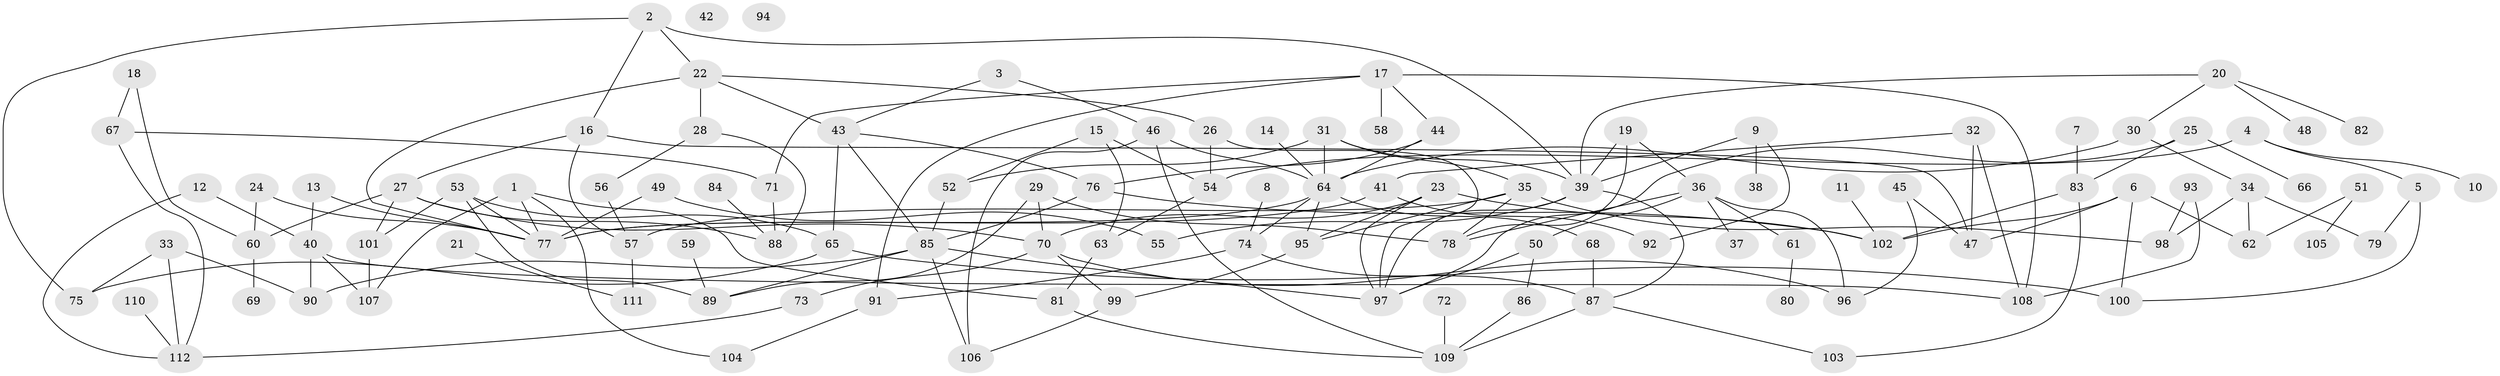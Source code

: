 // Generated by graph-tools (version 1.1) at 2025/49/03/09/25 03:49:08]
// undirected, 112 vertices, 172 edges
graph export_dot {
graph [start="1"]
  node [color=gray90,style=filled];
  1;
  2;
  3;
  4;
  5;
  6;
  7;
  8;
  9;
  10;
  11;
  12;
  13;
  14;
  15;
  16;
  17;
  18;
  19;
  20;
  21;
  22;
  23;
  24;
  25;
  26;
  27;
  28;
  29;
  30;
  31;
  32;
  33;
  34;
  35;
  36;
  37;
  38;
  39;
  40;
  41;
  42;
  43;
  44;
  45;
  46;
  47;
  48;
  49;
  50;
  51;
  52;
  53;
  54;
  55;
  56;
  57;
  58;
  59;
  60;
  61;
  62;
  63;
  64;
  65;
  66;
  67;
  68;
  69;
  70;
  71;
  72;
  73;
  74;
  75;
  76;
  77;
  78;
  79;
  80;
  81;
  82;
  83;
  84;
  85;
  86;
  87;
  88;
  89;
  90;
  91;
  92;
  93;
  94;
  95;
  96;
  97;
  98;
  99;
  100;
  101;
  102;
  103;
  104;
  105;
  106;
  107;
  108;
  109;
  110;
  111;
  112;
  1 -- 77;
  1 -- 81;
  1 -- 104;
  1 -- 107;
  2 -- 16;
  2 -- 22;
  2 -- 39;
  2 -- 75;
  3 -- 43;
  3 -- 46;
  4 -- 5;
  4 -- 10;
  4 -- 54;
  5 -- 79;
  5 -- 100;
  6 -- 47;
  6 -- 62;
  6 -- 100;
  6 -- 102;
  7 -- 83;
  8 -- 74;
  9 -- 38;
  9 -- 39;
  9 -- 92;
  11 -- 102;
  12 -- 40;
  12 -- 112;
  13 -- 40;
  13 -- 77;
  14 -- 64;
  15 -- 52;
  15 -- 54;
  15 -- 63;
  16 -- 27;
  16 -- 47;
  16 -- 57;
  17 -- 44;
  17 -- 58;
  17 -- 71;
  17 -- 91;
  17 -- 108;
  18 -- 60;
  18 -- 67;
  19 -- 36;
  19 -- 39;
  19 -- 78;
  20 -- 30;
  20 -- 39;
  20 -- 48;
  20 -- 82;
  21 -- 111;
  22 -- 26;
  22 -- 28;
  22 -- 43;
  22 -- 77;
  23 -- 70;
  23 -- 95;
  23 -- 97;
  23 -- 102;
  24 -- 60;
  24 -- 77;
  25 -- 66;
  25 -- 83;
  25 -- 97;
  26 -- 54;
  26 -- 97;
  27 -- 60;
  27 -- 70;
  27 -- 88;
  27 -- 101;
  28 -- 56;
  28 -- 88;
  29 -- 70;
  29 -- 78;
  29 -- 89;
  30 -- 34;
  30 -- 64;
  31 -- 35;
  31 -- 39;
  31 -- 52;
  31 -- 64;
  32 -- 41;
  32 -- 47;
  32 -- 108;
  33 -- 75;
  33 -- 90;
  33 -- 112;
  34 -- 62;
  34 -- 79;
  34 -- 98;
  35 -- 57;
  35 -- 78;
  35 -- 95;
  35 -- 98;
  36 -- 37;
  36 -- 50;
  36 -- 61;
  36 -- 78;
  36 -- 96;
  39 -- 55;
  39 -- 87;
  39 -- 97;
  40 -- 90;
  40 -- 107;
  40 -- 108;
  41 -- 77;
  41 -- 92;
  43 -- 65;
  43 -- 76;
  43 -- 85;
  44 -- 64;
  44 -- 76;
  45 -- 47;
  45 -- 96;
  46 -- 64;
  46 -- 106;
  46 -- 109;
  49 -- 55;
  49 -- 77;
  50 -- 86;
  50 -- 97;
  51 -- 62;
  51 -- 105;
  52 -- 85;
  53 -- 65;
  53 -- 77;
  53 -- 89;
  53 -- 101;
  54 -- 63;
  56 -- 57;
  57 -- 111;
  59 -- 89;
  60 -- 69;
  61 -- 80;
  63 -- 81;
  64 -- 68;
  64 -- 74;
  64 -- 77;
  64 -- 95;
  65 -- 75;
  65 -- 100;
  67 -- 71;
  67 -- 112;
  68 -- 87;
  70 -- 73;
  70 -- 96;
  70 -- 99;
  71 -- 88;
  72 -- 109;
  73 -- 112;
  74 -- 87;
  74 -- 91;
  76 -- 85;
  76 -- 102;
  81 -- 109;
  83 -- 102;
  83 -- 103;
  84 -- 88;
  85 -- 89;
  85 -- 90;
  85 -- 97;
  85 -- 106;
  86 -- 109;
  87 -- 103;
  87 -- 109;
  91 -- 104;
  93 -- 98;
  93 -- 108;
  95 -- 99;
  99 -- 106;
  101 -- 107;
  110 -- 112;
}
